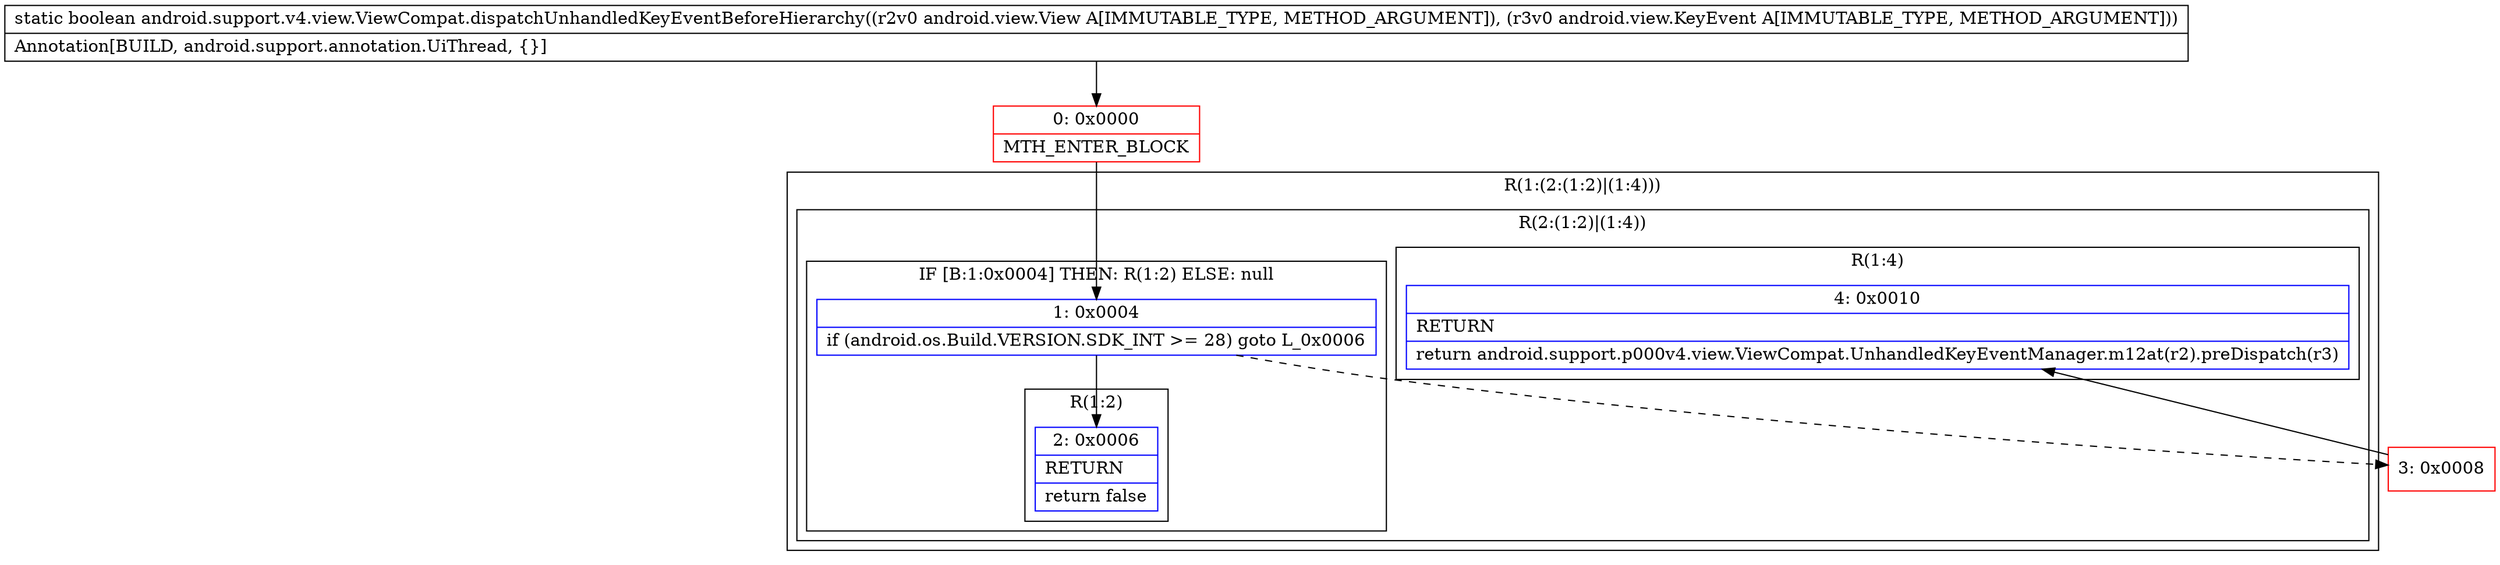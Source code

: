 digraph "CFG forandroid.support.v4.view.ViewCompat.dispatchUnhandledKeyEventBeforeHierarchy(Landroid\/view\/View;Landroid\/view\/KeyEvent;)Z" {
subgraph cluster_Region_163229643 {
label = "R(1:(2:(1:2)|(1:4)))";
node [shape=record,color=blue];
subgraph cluster_Region_1676332747 {
label = "R(2:(1:2)|(1:4))";
node [shape=record,color=blue];
subgraph cluster_IfRegion_1125696249 {
label = "IF [B:1:0x0004] THEN: R(1:2) ELSE: null";
node [shape=record,color=blue];
Node_1 [shape=record,label="{1\:\ 0x0004|if (android.os.Build.VERSION.SDK_INT \>= 28) goto L_0x0006\l}"];
subgraph cluster_Region_943585986 {
label = "R(1:2)";
node [shape=record,color=blue];
Node_2 [shape=record,label="{2\:\ 0x0006|RETURN\l|return false\l}"];
}
}
subgraph cluster_Region_1688588025 {
label = "R(1:4)";
node [shape=record,color=blue];
Node_4 [shape=record,label="{4\:\ 0x0010|RETURN\l|return android.support.p000v4.view.ViewCompat.UnhandledKeyEventManager.m12at(r2).preDispatch(r3)\l}"];
}
}
}
Node_0 [shape=record,color=red,label="{0\:\ 0x0000|MTH_ENTER_BLOCK\l}"];
Node_3 [shape=record,color=red,label="{3\:\ 0x0008}"];
MethodNode[shape=record,label="{static boolean android.support.v4.view.ViewCompat.dispatchUnhandledKeyEventBeforeHierarchy((r2v0 android.view.View A[IMMUTABLE_TYPE, METHOD_ARGUMENT]), (r3v0 android.view.KeyEvent A[IMMUTABLE_TYPE, METHOD_ARGUMENT]))  | Annotation[BUILD, android.support.annotation.UiThread, \{\}]\l}"];
MethodNode -> Node_0;
Node_1 -> Node_2;
Node_1 -> Node_3[style=dashed];
Node_0 -> Node_1;
Node_3 -> Node_4;
}

